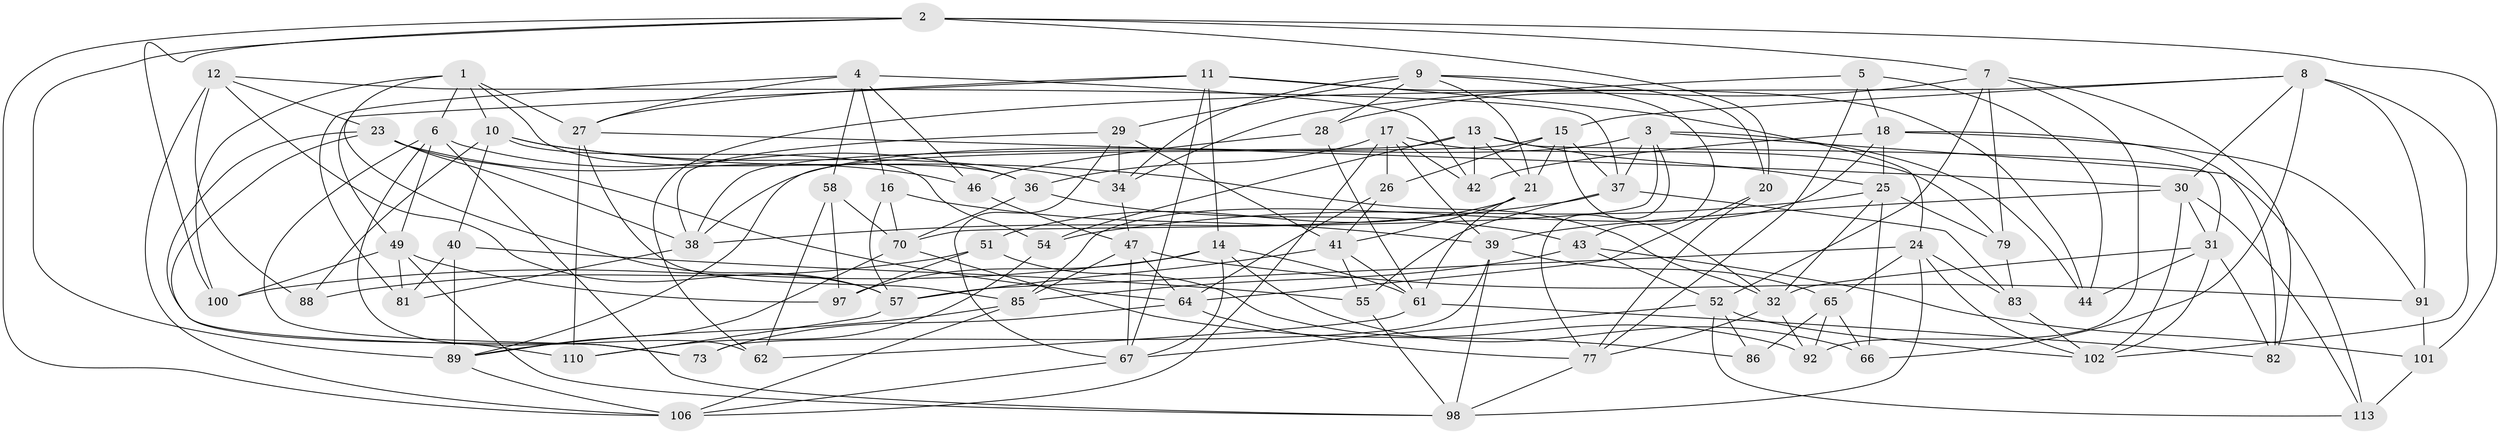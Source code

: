 // original degree distribution, {4: 1.0}
// Generated by graph-tools (version 1.1) at 2025/42/03/06/25 10:42:22]
// undirected, 76 vertices, 195 edges
graph export_dot {
graph [start="1"]
  node [color=gray90,style=filled];
  1 [super="+121"];
  2 [super="+45"];
  3 [super="+116"];
  4 [super="+63"];
  5;
  6 [super="+75"];
  7 [super="+114"];
  8 [super="+48"];
  9 [super="+76"];
  10 [super="+122"];
  11 [super="+109"];
  12 [super="+87"];
  13 [super="+50"];
  14 [super="+53"];
  15 [super="+35"];
  16;
  17 [super="+80"];
  18 [super="+19"];
  20;
  21 [super="+22"];
  23 [super="+123"];
  24 [super="+33"];
  25 [super="+69"];
  26;
  27 [super="+84"];
  28;
  29 [super="+99"];
  30 [super="+104"];
  31 [super="+95"];
  32 [super="+94"];
  34 [super="+60"];
  36 [super="+111"];
  37 [super="+56"];
  38 [super="+68"];
  39 [super="+90"];
  40;
  41 [super="+103"];
  42;
  43 [super="+118"];
  44;
  46;
  47 [super="+74"];
  49 [super="+105"];
  51;
  52 [super="+59"];
  54;
  55;
  57 [super="+108"];
  58;
  61 [super="+72"];
  62;
  64 [super="+71"];
  65 [super="+93"];
  66;
  67 [super="+78"];
  70 [super="+119"];
  73;
  77 [super="+120"];
  79;
  81;
  82;
  83;
  85 [super="+107"];
  86;
  88;
  89 [super="+96"];
  91;
  92;
  97;
  98 [super="+117"];
  100;
  101;
  102 [super="+112"];
  106 [super="+115"];
  110;
  113;
  1 -- 36;
  1 -- 6;
  1 -- 57;
  1 -- 100;
  1 -- 27;
  1 -- 10;
  2 -- 7;
  2 -- 20;
  2 -- 100;
  2 -- 101;
  2 -- 106;
  2 -- 89;
  3 -- 77;
  3 -- 70;
  3 -- 37;
  3 -- 113;
  3 -- 44;
  3 -- 38;
  4 -- 16;
  4 -- 58;
  4 -- 81;
  4 -- 42;
  4 -- 27;
  4 -- 46;
  5 -- 44;
  5 -- 34;
  5 -- 77;
  5 -- 18;
  6 -- 73;
  6 -- 98;
  6 -- 62;
  6 -- 49;
  6 -- 36;
  7 -- 28;
  7 -- 92;
  7 -- 82;
  7 -- 52;
  7 -- 79;
  8 -- 66;
  8 -- 15;
  8 -- 91;
  8 -- 62;
  8 -- 102;
  8 -- 30;
  9 -- 43;
  9 -- 28;
  9 -- 34;
  9 -- 20;
  9 -- 29;
  9 -- 21;
  10 -- 88;
  10 -- 34;
  10 -- 40;
  10 -- 54;
  10 -- 32;
  11 -- 44;
  11 -- 24;
  11 -- 14;
  11 -- 27;
  11 -- 67;
  11 -- 49;
  12 -- 88 [weight=2];
  12 -- 23;
  12 -- 57;
  12 -- 106;
  12 -- 37;
  13 -- 21;
  13 -- 25;
  13 -- 42;
  13 -- 54;
  13 -- 38;
  13 -- 31;
  14 -- 97;
  14 -- 67;
  14 -- 61;
  14 -- 66;
  14 -- 100;
  15 -- 26;
  15 -- 32;
  15 -- 89;
  15 -- 37;
  15 -- 21;
  16 -- 39;
  16 -- 57;
  16 -- 70;
  17 -- 106;
  17 -- 39;
  17 -- 79;
  17 -- 26;
  17 -- 42;
  17 -- 36;
  18 -- 91;
  18 -- 82;
  18 -- 42;
  18 -- 25;
  18 -- 85;
  20 -- 64;
  20 -- 77;
  21 -- 51;
  21 -- 61;
  21 -- 41;
  23 -- 73;
  23 -- 46;
  23 -- 38;
  23 -- 64;
  23 -- 110;
  24 -- 65;
  24 -- 83;
  24 -- 102;
  24 -- 57;
  24 -- 98;
  25 -- 32;
  25 -- 66;
  25 -- 54;
  25 -- 79;
  26 -- 41;
  26 -- 64;
  27 -- 110;
  27 -- 30;
  27 -- 85;
  28 -- 61;
  28 -- 46;
  29 -- 38;
  29 -- 34 [weight=2];
  29 -- 67;
  29 -- 41;
  30 -- 31;
  30 -- 113;
  30 -- 102;
  30 -- 39;
  31 -- 44;
  31 -- 102;
  31 -- 32;
  31 -- 82;
  32 -- 77;
  32 -- 92;
  34 -- 47;
  36 -- 43 [weight=2];
  36 -- 70;
  37 -- 83;
  37 -- 38;
  37 -- 55;
  38 -- 81;
  39 -- 65;
  39 -- 98;
  39 -- 73;
  40 -- 55;
  40 -- 89;
  40 -- 81;
  41 -- 57;
  41 -- 61;
  41 -- 55;
  43 -- 101;
  43 -- 52;
  43 -- 85;
  46 -- 47;
  47 -- 91;
  47 -- 64;
  47 -- 67;
  47 -- 85;
  49 -- 100;
  49 -- 81;
  49 -- 98;
  49 -- 97;
  51 -- 88;
  51 -- 92;
  51 -- 97;
  52 -- 86;
  52 -- 113;
  52 -- 67;
  52 -- 102;
  54 -- 110;
  55 -- 98;
  57 -- 110;
  58 -- 62;
  58 -- 97;
  58 -- 70;
  61 -- 62;
  61 -- 82;
  64 -- 73;
  64 -- 77;
  65 -- 86 [weight=2];
  65 -- 66;
  65 -- 92;
  67 -- 106;
  70 -- 86;
  70 -- 89;
  77 -- 98;
  79 -- 83;
  83 -- 102;
  85 -- 106;
  85 -- 89;
  89 -- 106;
  91 -- 101;
  101 -- 113;
}
